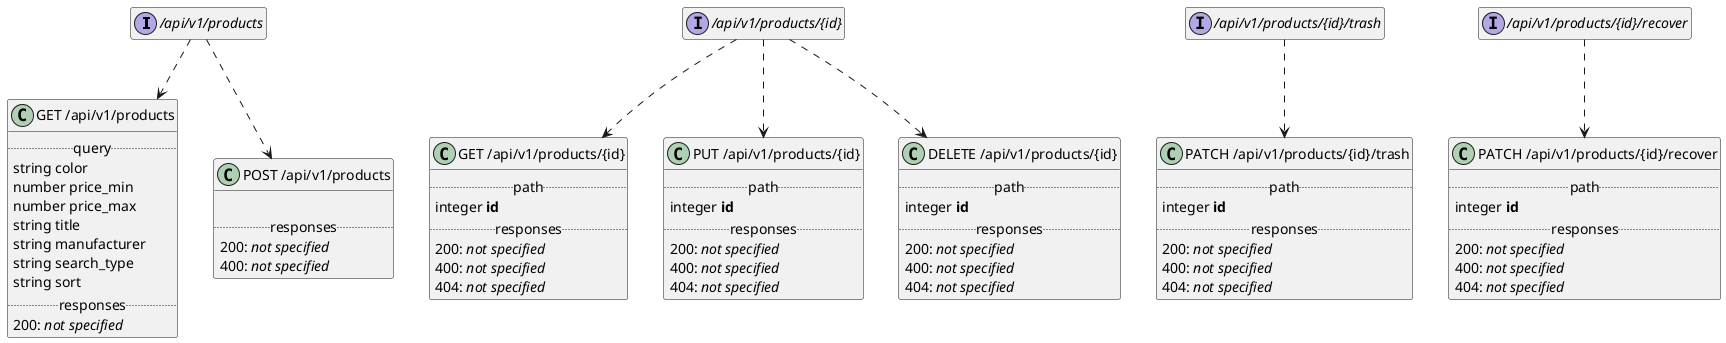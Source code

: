 @startuml
hide empty members
set namespaceSeparator none

interface "/api/v1/products" {
}

class "GET /api/v1/products" {
.. query ..
{field} string color
{field} number price_min
{field} number price_max
{field} string title
{field} string manufacturer
{field} string search_type
{field} string sort
.. responses ..
200: {field} <i>not specified</i> 
}



class "POST /api/v1/products" {

.. responses ..
200: {field} <i>not specified</i> 
400: {field} <i>not specified</i> 
}



"/api/v1/products" ..> "GET /api/v1/products"
"/api/v1/products" ..> "POST /api/v1/products"



interface "/api/v1/products/{id}" {
}

class "GET /api/v1/products/{id}" {
.. path ..
{field} integer <b>id</b>
.. responses ..
200: {field} <i>not specified</i> 
400: {field} <i>not specified</i> 
404: {field} <i>not specified</i> 
}



class "PUT /api/v1/products/{id}" {
.. path ..
{field} integer <b>id</b>
.. responses ..
200: {field} <i>not specified</i> 
400: {field} <i>not specified</i> 
404: {field} <i>not specified</i> 
}



class "DELETE /api/v1/products/{id}" {
.. path ..
{field} integer <b>id</b>
.. responses ..
200: {field} <i>not specified</i> 
400: {field} <i>not specified</i> 
404: {field} <i>not specified</i> 
}



"/api/v1/products/{id}" ..> "DELETE /api/v1/products/{id}"
"/api/v1/products/{id}" ..> "GET /api/v1/products/{id}"
"/api/v1/products/{id}" ..> "PUT /api/v1/products/{id}"



interface "/api/v1/products/{id}/trash" {
}

class "PATCH /api/v1/products/{id}/trash" {
.. path ..
{field} integer <b>id</b>
.. responses ..
200: {field} <i>not specified</i> 
400: {field} <i>not specified</i> 
404: {field} <i>not specified</i> 
}



"/api/v1/products/{id}/trash" ..> "PATCH /api/v1/products/{id}/trash"



interface "/api/v1/products/{id}/recover" {
}

class "PATCH /api/v1/products/{id}/recover" {
.. path ..
{field} integer <b>id</b>
.. responses ..
200: {field} <i>not specified</i> 
400: {field} <i>not specified</i> 
404: {field} <i>not specified</i> 
}



"/api/v1/products/{id}/recover" ..> "PATCH /api/v1/products/{id}/recover"



@enduml
